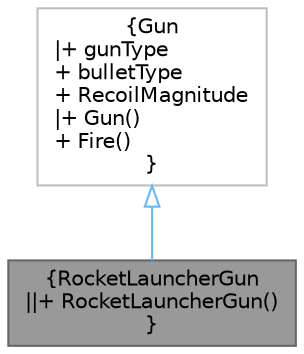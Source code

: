 digraph "RocketLauncherGun"
{
 // LATEX_PDF_SIZE
  bgcolor="transparent";
  edge [fontname=Helvetica,fontsize=10,labelfontname=Helvetica,labelfontsize=10];
  node [fontname=Helvetica,fontsize=10,shape=box,height=0.2,width=0.4];
  Node1 [label="{RocketLauncherGun\n||+ RocketLauncherGun()\l}",height=0.2,width=0.4,color="gray40", fillcolor="grey60", style="filled", fontcolor="black",tooltip=" "];
  Node2 -> Node1 [dir="back",color="steelblue1",style="solid",arrowtail="onormal"];
  Node2 [label="{Gun\n|+ gunType\l+ bulletType\l+ RecoilMagnitude\l|+ Gun()\l+ Fire()\l}",height=0.2,width=0.4,color="grey75", fillcolor="white", style="filled",URL="$classGun.html",tooltip=" "];
}
